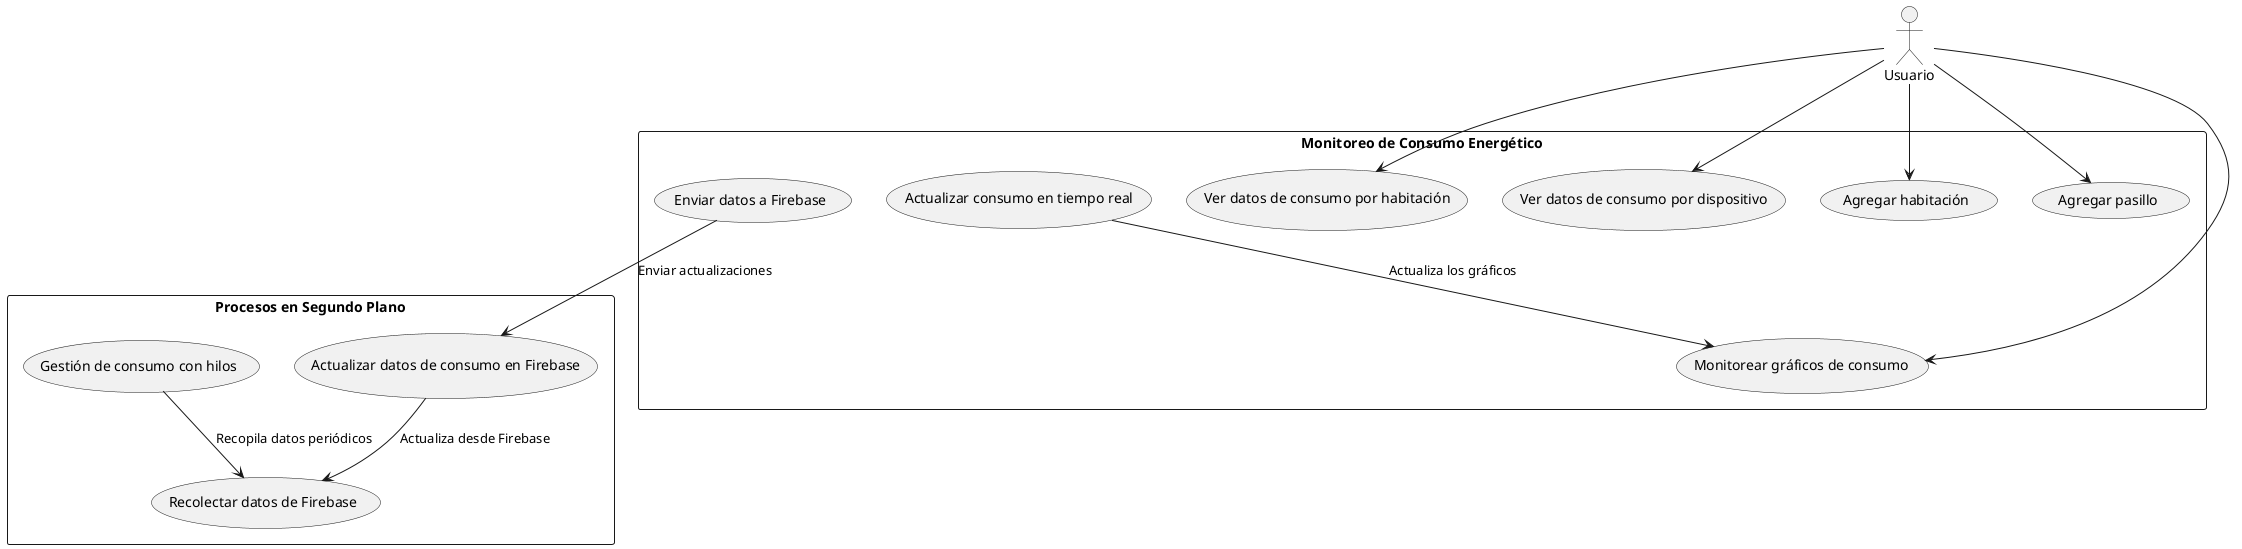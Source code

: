 @startuml
actor Usuario

rectangle "Monitoreo de Consumo Energético" {

  usecase "Ver datos de consumo por habitación" as UC1
  usecase "Ver datos de consumo por dispositivo" as UC2
  usecase "Agregar habitación" as UC3
  usecase "Agregar pasillo" as UC4
  usecase "Monitorear gráficos de consumo" as UC5
  usecase "Actualizar consumo en tiempo real" as UC6
  usecase "Enviar datos a Firebase" as UC7

  Usuario --> UC1
  Usuario --> UC2
  Usuario --> UC3
  Usuario --> UC4
  Usuario --> UC5
}

rectangle "Procesos en Segundo Plano" {
  usecase "Recolectar datos de Firebase" as UC8
  usecase "Actualizar datos de consumo en Firebase" as UC9
  usecase "Gestión de consumo con hilos" as UC10
}

UC6 --> UC5 : Actualiza los gráficos
UC7 --> UC9 : Enviar actualizaciones
UC9 --> UC8 : Actualiza desde Firebase
UC10 --> UC8 : Recopila datos periódicos

@enduml
